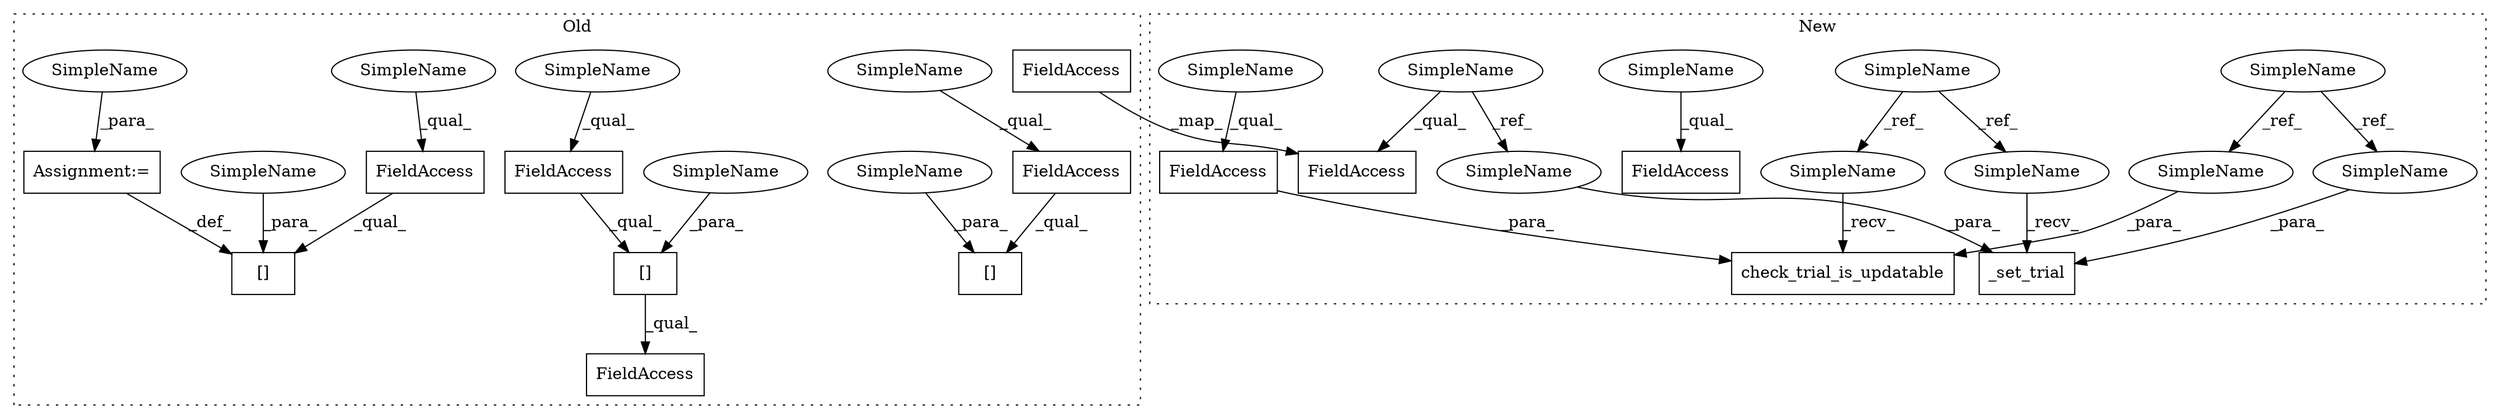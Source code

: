 digraph G {
subgraph cluster0 {
1 [label="[]" a="2" s="9920,9940" l="12,1" shape="box"];
3 [label="FieldAccess" a="22" s="9920" l="11" shape="box"];
4 [label="Assignment:=" a="7" s="9941" l="1" shape="box"];
6 [label="[]" a="2" s="9803,9823" l="12,1" shape="box"];
8 [label="FieldAccess" a="22" s="9803" l="11" shape="box"];
11 [label="[]" a="2" s="9751,9771" l="12,1" shape="box"];
13 [label="FieldAccess" a="22" s="9751" l="27" shape="box"];
14 [label="FieldAccess" a="22" s="9751" l="11" shape="box"];
17 [label="FieldAccess" a="22" s="9833" l="16" shape="box"];
24 [label="SimpleName" a="42" s="9815" l="8" shape="ellipse"];
25 [label="SimpleName" a="42" s="9763" l="8" shape="ellipse"];
26 [label="SimpleName" a="42" s="9932" l="8" shape="ellipse"];
27 [label="SimpleName" a="42" s="9803" l="4" shape="ellipse"];
28 [label="SimpleName" a="42" s="9920" l="4" shape="ellipse"];
29 [label="SimpleName" a="42" s="9751" l="4" shape="ellipse"];
31 [label="SimpleName" a="42" s="9942" l="5" shape="ellipse"];
label = "Old";
style="dotted";
}
subgraph cluster1 {
2 [label="_set_trial" a="32" s="12923,12948" l="11,1" shape="box"];
5 [label="SimpleName" a="42" s="12493" l="8" shape="ellipse"];
7 [label="SimpleName" a="42" s="12482" l="4" shape="ellipse"];
9 [label="check_trial_is_updatable" a="32" s="12660,12705" l="25,1" shape="box"];
10 [label="FieldAccess" a="22" s="12694" l="11" shape="box"];
12 [label="FieldAccess" a="22" s="12781" l="11" shape="box"];
15 [label="SimpleName" a="42" s="12801" l="5" shape="ellipse"];
16 [label="FieldAccess" a="22" s="12831" l="16" shape="box"];
18 [label="SimpleName" a="42" s="12934" l="8" shape="ellipse"];
19 [label="SimpleName" a="42" s="12685" l="8" shape="ellipse"];
20 [label="SimpleName" a="42" s="12655" l="4" shape="ellipse"];
21 [label="SimpleName" a="42" s="12918" l="4" shape="ellipse"];
22 [label="SimpleName" a="42" s="12781" l="5" shape="ellipse"];
23 [label="SimpleName" a="42" s="12694" l="5" shape="ellipse"];
30 [label="SimpleName" a="42" s="12943" l="5" shape="ellipse"];
label = "New";
style="dotted";
}
3 -> 1 [label="_qual_"];
4 -> 1 [label="_def_"];
5 -> 18 [label="_ref_"];
5 -> 19 [label="_ref_"];
7 -> 20 [label="_ref_"];
7 -> 21 [label="_ref_"];
8 -> 6 [label="_qual_"];
10 -> 9 [label="_para_"];
11 -> 13 [label="_qual_"];
14 -> 11 [label="_qual_"];
15 -> 16 [label="_qual_"];
15 -> 30 [label="_ref_"];
17 -> 16 [label="_map_"];
18 -> 2 [label="_para_"];
19 -> 9 [label="_para_"];
20 -> 9 [label="_recv_"];
21 -> 2 [label="_recv_"];
22 -> 12 [label="_qual_"];
23 -> 10 [label="_qual_"];
24 -> 6 [label="_para_"];
25 -> 11 [label="_para_"];
26 -> 1 [label="_para_"];
27 -> 8 [label="_qual_"];
28 -> 3 [label="_qual_"];
29 -> 14 [label="_qual_"];
30 -> 2 [label="_para_"];
31 -> 4 [label="_para_"];
}